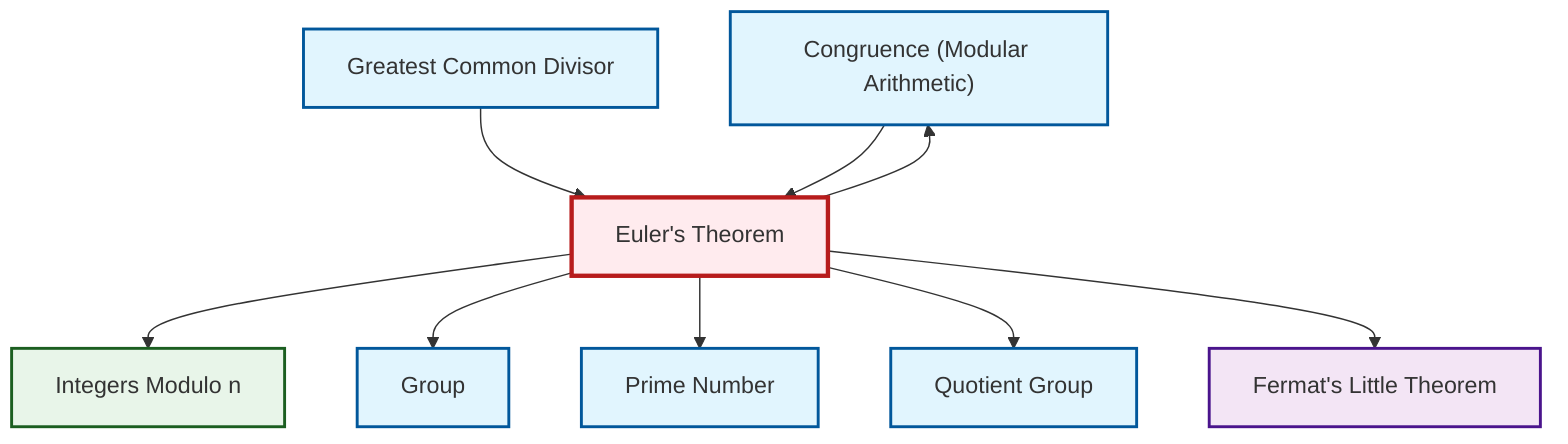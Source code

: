 graph TD
    classDef definition fill:#e1f5fe,stroke:#01579b,stroke-width:2px
    classDef theorem fill:#f3e5f5,stroke:#4a148c,stroke-width:2px
    classDef axiom fill:#fff3e0,stroke:#e65100,stroke-width:2px
    classDef example fill:#e8f5e9,stroke:#1b5e20,stroke-width:2px
    classDef current fill:#ffebee,stroke:#b71c1c,stroke-width:3px
    def-congruence["Congruence (Modular Arithmetic)"]:::definition
    def-quotient-group["Quotient Group"]:::definition
    thm-fermat-little["Fermat's Little Theorem"]:::theorem
    def-group["Group"]:::definition
    def-prime["Prime Number"]:::definition
    def-gcd["Greatest Common Divisor"]:::definition
    ex-quotient-integers-mod-n["Integers Modulo n"]:::example
    thm-euler["Euler's Theorem"]:::theorem
    def-gcd --> thm-euler
    def-congruence --> thm-euler
    thm-euler --> ex-quotient-integers-mod-n
    thm-euler --> def-group
    thm-euler --> def-prime
    thm-euler --> def-quotient-group
    thm-euler --> def-congruence
    thm-euler --> thm-fermat-little
    class thm-euler current